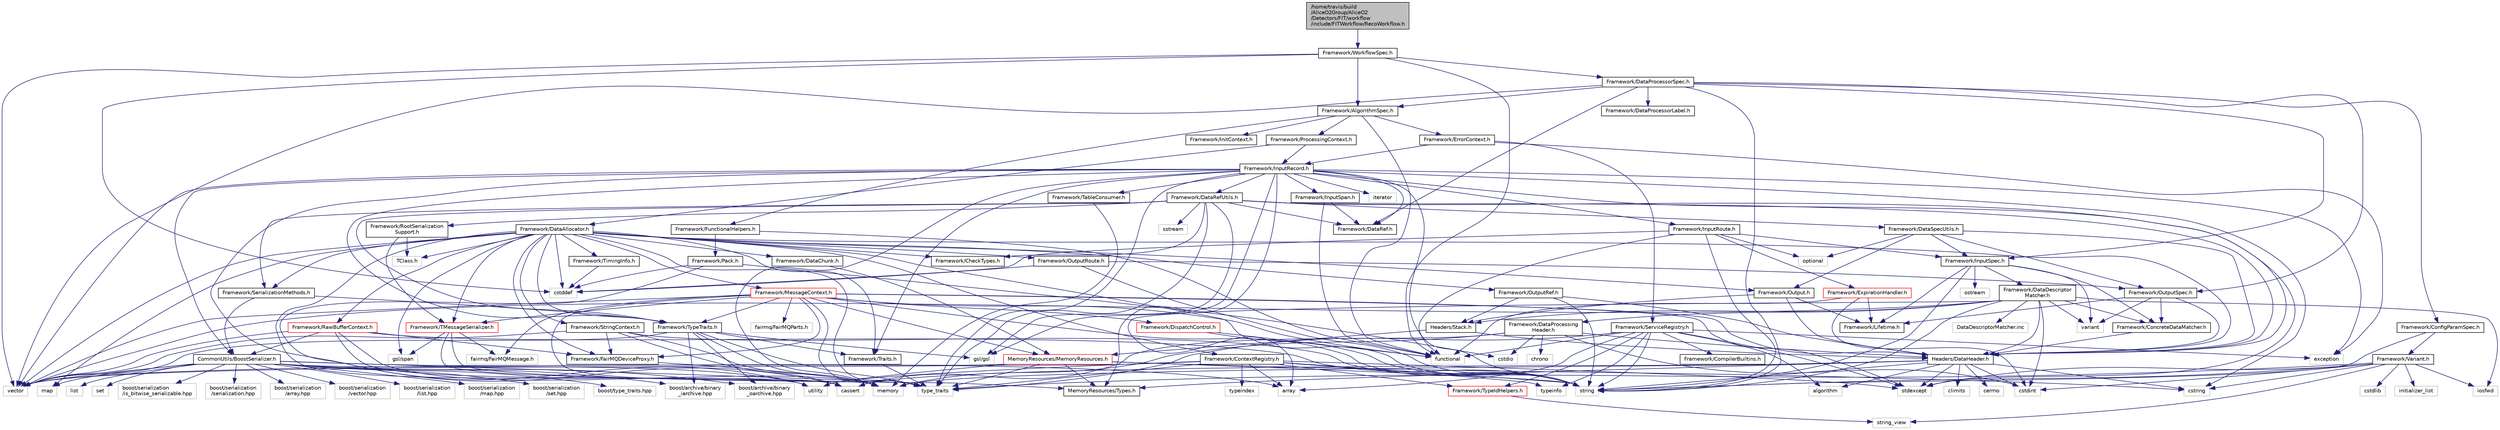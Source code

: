 digraph "/home/travis/build/AliceO2Group/AliceO2/Detectors/FIT/workflow/include/FITWorkflow/RecoWorkflow.h"
{
 // INTERACTIVE_SVG=YES
  bgcolor="transparent";
  edge [fontname="Helvetica",fontsize="10",labelfontname="Helvetica",labelfontsize="10"];
  node [fontname="Helvetica",fontsize="10",shape=record];
  Node0 [label="/home/travis/build\l/AliceO2Group/AliceO2\l/Detectors/FIT/workflow\l/include/FITWorkflow/RecoWorkflow.h",height=0.2,width=0.4,color="black", fillcolor="grey75", style="filled", fontcolor="black"];
  Node0 -> Node1 [color="midnightblue",fontsize="10",style="solid",fontname="Helvetica"];
  Node1 [label="Framework/WorkflowSpec.h",height=0.2,width=0.4,color="black",URL="$df/da1/WorkflowSpec_8h.html"];
  Node1 -> Node2 [color="midnightblue",fontsize="10",style="solid",fontname="Helvetica"];
  Node2 [label="Framework/DataProcessorSpec.h",height=0.2,width=0.4,color="black",URL="$d0/df4/DataProcessorSpec_8h.html"];
  Node2 -> Node3 [color="midnightblue",fontsize="10",style="solid",fontname="Helvetica"];
  Node3 [label="Framework/AlgorithmSpec.h",height=0.2,width=0.4,color="black",URL="$d0/d14/AlgorithmSpec_8h.html"];
  Node3 -> Node4 [color="midnightblue",fontsize="10",style="solid",fontname="Helvetica"];
  Node4 [label="Framework/ProcessingContext.h",height=0.2,width=0.4,color="black",URL="$de/d6a/ProcessingContext_8h.html"];
  Node4 -> Node5 [color="midnightblue",fontsize="10",style="solid",fontname="Helvetica"];
  Node5 [label="Framework/InputRecord.h",height=0.2,width=0.4,color="black",URL="$d6/d5c/InputRecord_8h.html"];
  Node5 -> Node6 [color="midnightblue",fontsize="10",style="solid",fontname="Helvetica"];
  Node6 [label="Framework/DataRef.h",height=0.2,width=0.4,color="black",URL="$d5/dfb/DataRef_8h.html"];
  Node5 -> Node7 [color="midnightblue",fontsize="10",style="solid",fontname="Helvetica"];
  Node7 [label="Framework/DataRefUtils.h",height=0.2,width=0.4,color="black",URL="$d5/db8/DataRefUtils_8h.html"];
  Node7 -> Node6 [color="midnightblue",fontsize="10",style="solid",fontname="Helvetica"];
  Node7 -> Node8 [color="midnightblue",fontsize="10",style="solid",fontname="Helvetica"];
  Node8 [label="Framework/RootSerialization\lSupport.h",height=0.2,width=0.4,color="black",URL="$db/dff/RootSerializationSupport_8h.html"];
  Node8 -> Node9 [color="midnightblue",fontsize="10",style="solid",fontname="Helvetica"];
  Node9 [label="Framework/TMessageSerializer.h",height=0.2,width=0.4,color="red",URL="$d8/d3c/TMessageSerializer_8h.html"];
  Node9 -> Node10 [color="midnightblue",fontsize="10",style="solid",fontname="Helvetica"];
  Node10 [label="fairmq/FairMQMessage.h",height=0.2,width=0.4,color="grey75"];
  Node9 -> Node16 [color="midnightblue",fontsize="10",style="solid",fontname="Helvetica"];
  Node16 [label="gsl/span",height=0.2,width=0.4,color="grey75"];
  Node9 -> Node17 [color="midnightblue",fontsize="10",style="solid",fontname="Helvetica"];
  Node17 [label="memory",height=0.2,width=0.4,color="grey75"];
  Node9 -> Node19 [color="midnightblue",fontsize="10",style="solid",fontname="Helvetica"];
  Node19 [label="MemoryResources/Types.h",height=0.2,width=0.4,color="black",URL="$d7/df8/Types_8h.html"];
  Node8 -> Node20 [color="midnightblue",fontsize="10",style="solid",fontname="Helvetica"];
  Node20 [label="TClass.h",height=0.2,width=0.4,color="grey75"];
  Node7 -> Node21 [color="midnightblue",fontsize="10",style="solid",fontname="Helvetica"];
  Node21 [label="Framework/SerializationMethods.h",height=0.2,width=0.4,color="black",URL="$d1/d53/SerializationMethods_8h.html",tooltip="Type wrappers for enfording a specific serialization method. "];
  Node21 -> Node22 [color="midnightblue",fontsize="10",style="solid",fontname="Helvetica"];
  Node22 [label="Framework/TypeTraits.h",height=0.2,width=0.4,color="black",URL="$d0/d95/TypeTraits_8h.html"];
  Node22 -> Node23 [color="midnightblue",fontsize="10",style="solid",fontname="Helvetica"];
  Node23 [label="type_traits",height=0.2,width=0.4,color="grey75"];
  Node22 -> Node24 [color="midnightblue",fontsize="10",style="solid",fontname="Helvetica"];
  Node24 [label="vector",height=0.2,width=0.4,color="grey75"];
  Node22 -> Node17 [color="midnightblue",fontsize="10",style="solid",fontname="Helvetica"];
  Node22 -> Node25 [color="midnightblue",fontsize="10",style="solid",fontname="Helvetica"];
  Node25 [label="Framework/Traits.h",height=0.2,width=0.4,color="black",URL="$db/d31/Traits_8h.html"];
  Node25 -> Node23 [color="midnightblue",fontsize="10",style="solid",fontname="Helvetica"];
  Node22 -> Node26 [color="midnightblue",fontsize="10",style="solid",fontname="Helvetica"];
  Node26 [label="boost/archive/binary\l_iarchive.hpp",height=0.2,width=0.4,color="grey75"];
  Node22 -> Node27 [color="midnightblue",fontsize="10",style="solid",fontname="Helvetica"];
  Node27 [label="boost/archive/binary\l_oarchive.hpp",height=0.2,width=0.4,color="grey75"];
  Node22 -> Node28 [color="midnightblue",fontsize="10",style="solid",fontname="Helvetica"];
  Node28 [label="gsl/gsl",height=0.2,width=0.4,color="grey75"];
  Node21 -> Node29 [color="midnightblue",fontsize="10",style="solid",fontname="Helvetica"];
  Node29 [label="CommonUtils/BoostSerializer.h",height=0.2,width=0.4,color="black",URL="$d7/d91/BoostSerializer_8h.html",tooltip="Templatised boost serializer/deserializer for containers and base types. "];
  Node29 -> Node30 [color="midnightblue",fontsize="10",style="solid",fontname="Helvetica"];
  Node30 [label="utility",height=0.2,width=0.4,color="grey75"];
  Node29 -> Node23 [color="midnightblue",fontsize="10",style="solid",fontname="Helvetica"];
  Node29 -> Node31 [color="midnightblue",fontsize="10",style="solid",fontname="Helvetica"];
  Node31 [label="array",height=0.2,width=0.4,color="grey75"];
  Node29 -> Node24 [color="midnightblue",fontsize="10",style="solid",fontname="Helvetica"];
  Node29 -> Node32 [color="midnightblue",fontsize="10",style="solid",fontname="Helvetica"];
  Node32 [label="list",height=0.2,width=0.4,color="grey75"];
  Node29 -> Node33 [color="midnightblue",fontsize="10",style="solid",fontname="Helvetica"];
  Node33 [label="map",height=0.2,width=0.4,color="grey75"];
  Node29 -> Node34 [color="midnightblue",fontsize="10",style="solid",fontname="Helvetica"];
  Node34 [label="set",height=0.2,width=0.4,color="grey75"];
  Node29 -> Node26 [color="midnightblue",fontsize="10",style="solid",fontname="Helvetica"];
  Node29 -> Node27 [color="midnightblue",fontsize="10",style="solid",fontname="Helvetica"];
  Node29 -> Node35 [color="midnightblue",fontsize="10",style="solid",fontname="Helvetica"];
  Node35 [label="boost/serialization\l/is_bitwise_serializable.hpp",height=0.2,width=0.4,color="grey75"];
  Node29 -> Node36 [color="midnightblue",fontsize="10",style="solid",fontname="Helvetica"];
  Node36 [label="boost/serialization\l/serialization.hpp",height=0.2,width=0.4,color="grey75"];
  Node29 -> Node37 [color="midnightblue",fontsize="10",style="solid",fontname="Helvetica"];
  Node37 [label="boost/serialization\l/array.hpp",height=0.2,width=0.4,color="grey75"];
  Node29 -> Node38 [color="midnightblue",fontsize="10",style="solid",fontname="Helvetica"];
  Node38 [label="boost/serialization\l/vector.hpp",height=0.2,width=0.4,color="grey75"];
  Node29 -> Node39 [color="midnightblue",fontsize="10",style="solid",fontname="Helvetica"];
  Node39 [label="boost/serialization\l/list.hpp",height=0.2,width=0.4,color="grey75"];
  Node29 -> Node40 [color="midnightblue",fontsize="10",style="solid",fontname="Helvetica"];
  Node40 [label="boost/serialization\l/map.hpp",height=0.2,width=0.4,color="grey75"];
  Node29 -> Node41 [color="midnightblue",fontsize="10",style="solid",fontname="Helvetica"];
  Node41 [label="boost/serialization\l/set.hpp",height=0.2,width=0.4,color="grey75"];
  Node29 -> Node42 [color="midnightblue",fontsize="10",style="solid",fontname="Helvetica"];
  Node42 [label="boost/type_traits.hpp",height=0.2,width=0.4,color="grey75"];
  Node7 -> Node43 [color="midnightblue",fontsize="10",style="solid",fontname="Helvetica"];
  Node43 [label="Framework/DataSpecUtils.h",height=0.2,width=0.4,color="black",URL="$d6/d68/DataSpecUtils_8h.html"];
  Node43 -> Node44 [color="midnightblue",fontsize="10",style="solid",fontname="Helvetica"];
  Node44 [label="Framework/OutputSpec.h",height=0.2,width=0.4,color="black",URL="$db/d2d/OutputSpec_8h.html"];
  Node44 -> Node45 [color="midnightblue",fontsize="10",style="solid",fontname="Helvetica"];
  Node45 [label="Headers/DataHeader.h",height=0.2,width=0.4,color="black",URL="$dc/dcd/DataHeader_8h.html"];
  Node45 -> Node46 [color="midnightblue",fontsize="10",style="solid",fontname="Helvetica"];
  Node46 [label="cstdint",height=0.2,width=0.4,color="grey75"];
  Node45 -> Node17 [color="midnightblue",fontsize="10",style="solid",fontname="Helvetica"];
  Node45 -> Node47 [color="midnightblue",fontsize="10",style="solid",fontname="Helvetica"];
  Node47 [label="cassert",height=0.2,width=0.4,color="grey75"];
  Node45 -> Node48 [color="midnightblue",fontsize="10",style="solid",fontname="Helvetica"];
  Node48 [label="cstring",height=0.2,width=0.4,color="grey75"];
  Node45 -> Node49 [color="midnightblue",fontsize="10",style="solid",fontname="Helvetica"];
  Node49 [label="algorithm",height=0.2,width=0.4,color="grey75"];
  Node45 -> Node50 [color="midnightblue",fontsize="10",style="solid",fontname="Helvetica"];
  Node50 [label="stdexcept",height=0.2,width=0.4,color="grey75"];
  Node45 -> Node51 [color="midnightblue",fontsize="10",style="solid",fontname="Helvetica"];
  Node51 [label="string",height=0.2,width=0.4,color="grey75"];
  Node45 -> Node52 [color="midnightblue",fontsize="10",style="solid",fontname="Helvetica"];
  Node52 [label="climits",height=0.2,width=0.4,color="grey75"];
  Node45 -> Node19 [color="midnightblue",fontsize="10",style="solid",fontname="Helvetica"];
  Node45 -> Node53 [color="midnightblue",fontsize="10",style="solid",fontname="Helvetica"];
  Node53 [label="cerrno",height=0.2,width=0.4,color="grey75"];
  Node44 -> Node54 [color="midnightblue",fontsize="10",style="solid",fontname="Helvetica"];
  Node54 [label="Framework/Lifetime.h",height=0.2,width=0.4,color="black",URL="$dc/dca/Lifetime_8h.html"];
  Node44 -> Node55 [color="midnightblue",fontsize="10",style="solid",fontname="Helvetica"];
  Node55 [label="Framework/ConcreteDataMatcher.h",height=0.2,width=0.4,color="black",URL="$d0/d1b/ConcreteDataMatcher_8h.html"];
  Node55 -> Node45 [color="midnightblue",fontsize="10",style="solid",fontname="Helvetica"];
  Node44 -> Node56 [color="midnightblue",fontsize="10",style="solid",fontname="Helvetica"];
  Node56 [label="variant",height=0.2,width=0.4,color="grey75"];
  Node43 -> Node57 [color="midnightblue",fontsize="10",style="solid",fontname="Helvetica"];
  Node57 [label="Framework/InputSpec.h",height=0.2,width=0.4,color="black",URL="$d5/d3f/InputSpec_8h.html"];
  Node57 -> Node54 [color="midnightblue",fontsize="10",style="solid",fontname="Helvetica"];
  Node57 -> Node55 [color="midnightblue",fontsize="10",style="solid",fontname="Helvetica"];
  Node57 -> Node58 [color="midnightblue",fontsize="10",style="solid",fontname="Helvetica"];
  Node58 [label="Framework/DataDescriptor\lMatcher.h",height=0.2,width=0.4,color="black",URL="$d3/da3/DataDescriptorMatcher_8h.html"];
  Node58 -> Node55 [color="midnightblue",fontsize="10",style="solid",fontname="Helvetica"];
  Node58 -> Node59 [color="midnightblue",fontsize="10",style="solid",fontname="Helvetica"];
  Node59 [label="Framework/DataProcessing\lHeader.h",height=0.2,width=0.4,color="black",URL="$d6/dc9/DataProcessingHeader_8h.html"];
  Node59 -> Node45 [color="midnightblue",fontsize="10",style="solid",fontname="Helvetica"];
  Node59 -> Node46 [color="midnightblue",fontsize="10",style="solid",fontname="Helvetica"];
  Node59 -> Node60 [color="midnightblue",fontsize="10",style="solid",fontname="Helvetica"];
  Node60 [label="cstdio",height=0.2,width=0.4,color="grey75"];
  Node59 -> Node17 [color="midnightblue",fontsize="10",style="solid",fontname="Helvetica"];
  Node59 -> Node47 [color="midnightblue",fontsize="10",style="solid",fontname="Helvetica"];
  Node59 -> Node61 [color="midnightblue",fontsize="10",style="solid",fontname="Helvetica"];
  Node61 [label="chrono",height=0.2,width=0.4,color="grey75"];
  Node58 -> Node45 [color="midnightblue",fontsize="10",style="solid",fontname="Helvetica"];
  Node58 -> Node62 [color="midnightblue",fontsize="10",style="solid",fontname="Helvetica"];
  Node62 [label="Headers/Stack.h",height=0.2,width=0.4,color="black",URL="$d4/d00/Headers_2include_2Headers_2Stack_8h.html"];
  Node62 -> Node63 [color="midnightblue",fontsize="10",style="solid",fontname="Helvetica"];
  Node63 [label="MemoryResources/MemoryResources.h",height=0.2,width=0.4,color="red",URL="$dc/d03/MemoryResources_8h.html"];
  Node63 -> Node48 [color="midnightblue",fontsize="10",style="solid",fontname="Helvetica"];
  Node63 -> Node51 [color="midnightblue",fontsize="10",style="solid",fontname="Helvetica"];
  Node63 -> Node23 [color="midnightblue",fontsize="10",style="solid",fontname="Helvetica"];
  Node63 -> Node30 [color="midnightblue",fontsize="10",style="solid",fontname="Helvetica"];
  Node63 -> Node24 [color="midnightblue",fontsize="10",style="solid",fontname="Helvetica"];
  Node63 -> Node19 [color="midnightblue",fontsize="10",style="solid",fontname="Helvetica"];
  Node62 -> Node45 [color="midnightblue",fontsize="10",style="solid",fontname="Helvetica"];
  Node58 -> Node31 [color="midnightblue",fontsize="10",style="solid",fontname="Helvetica"];
  Node58 -> Node46 [color="midnightblue",fontsize="10",style="solid",fontname="Helvetica"];
  Node58 -> Node73 [color="midnightblue",fontsize="10",style="solid",fontname="Helvetica"];
  Node73 [label="iosfwd",height=0.2,width=0.4,color="grey75"];
  Node58 -> Node51 [color="midnightblue",fontsize="10",style="solid",fontname="Helvetica"];
  Node58 -> Node56 [color="midnightblue",fontsize="10",style="solid",fontname="Helvetica"];
  Node58 -> Node24 [color="midnightblue",fontsize="10",style="solid",fontname="Helvetica"];
  Node58 -> Node74 [color="midnightblue",fontsize="10",style="solid",fontname="Helvetica"];
  Node74 [label="DataDescriptorMatcher.inc",height=0.2,width=0.4,color="grey75"];
  Node57 -> Node51 [color="midnightblue",fontsize="10",style="solid",fontname="Helvetica"];
  Node57 -> Node75 [color="midnightblue",fontsize="10",style="solid",fontname="Helvetica"];
  Node75 [label="ostream",height=0.2,width=0.4,color="grey75"];
  Node57 -> Node56 [color="midnightblue",fontsize="10",style="solid",fontname="Helvetica"];
  Node43 -> Node45 [color="midnightblue",fontsize="10",style="solid",fontname="Helvetica"];
  Node43 -> Node76 [color="midnightblue",fontsize="10",style="solid",fontname="Helvetica"];
  Node76 [label="Framework/Output.h",height=0.2,width=0.4,color="black",URL="$d3/ddf/Output_8h.html"];
  Node76 -> Node45 [color="midnightblue",fontsize="10",style="solid",fontname="Helvetica"];
  Node76 -> Node54 [color="midnightblue",fontsize="10",style="solid",fontname="Helvetica"];
  Node76 -> Node62 [color="midnightblue",fontsize="10",style="solid",fontname="Helvetica"];
  Node43 -> Node77 [color="midnightblue",fontsize="10",style="solid",fontname="Helvetica"];
  Node77 [label="optional",height=0.2,width=0.4,color="grey75"];
  Node7 -> Node22 [color="midnightblue",fontsize="10",style="solid",fontname="Helvetica"];
  Node7 -> Node45 [color="midnightblue",fontsize="10",style="solid",fontname="Helvetica"];
  Node7 -> Node78 [color="midnightblue",fontsize="10",style="solid",fontname="Helvetica"];
  Node78 [label="Framework/CheckTypes.h",height=0.2,width=0.4,color="black",URL="$d1/d00/CheckTypes_8h.html"];
  Node7 -> Node28 [color="midnightblue",fontsize="10",style="solid",fontname="Helvetica"];
  Node7 -> Node50 [color="midnightblue",fontsize="10",style="solid",fontname="Helvetica"];
  Node7 -> Node79 [color="midnightblue",fontsize="10",style="solid",fontname="Helvetica"];
  Node79 [label="sstream",height=0.2,width=0.4,color="grey75"];
  Node7 -> Node23 [color="midnightblue",fontsize="10",style="solid",fontname="Helvetica"];
  Node5 -> Node80 [color="midnightblue",fontsize="10",style="solid",fontname="Helvetica"];
  Node80 [label="Framework/InputRoute.h",height=0.2,width=0.4,color="black",URL="$d5/d19/InputRoute_8h.html"];
  Node80 -> Node81 [color="midnightblue",fontsize="10",style="solid",fontname="Helvetica"];
  Node81 [label="Framework/ExpirationHandler.h",height=0.2,width=0.4,color="red",URL="$d2/dd9/ExpirationHandler_8h.html"];
  Node81 -> Node54 [color="midnightblue",fontsize="10",style="solid",fontname="Helvetica"];
  Node81 -> Node46 [color="midnightblue",fontsize="10",style="solid",fontname="Helvetica"];
  Node81 -> Node83 [color="midnightblue",fontsize="10",style="solid",fontname="Helvetica"];
  Node83 [label="functional",height=0.2,width=0.4,color="grey75"];
  Node80 -> Node57 [color="midnightblue",fontsize="10",style="solid",fontname="Helvetica"];
  Node80 -> Node84 [color="midnightblue",fontsize="10",style="solid",fontname="Helvetica"];
  Node84 [label="cstddef",height=0.2,width=0.4,color="grey75"];
  Node80 -> Node51 [color="midnightblue",fontsize="10",style="solid",fontname="Helvetica"];
  Node80 -> Node83 [color="midnightblue",fontsize="10",style="solid",fontname="Helvetica"];
  Node80 -> Node77 [color="midnightblue",fontsize="10",style="solid",fontname="Helvetica"];
  Node5 -> Node22 [color="midnightblue",fontsize="10",style="solid",fontname="Helvetica"];
  Node5 -> Node85 [color="midnightblue",fontsize="10",style="solid",fontname="Helvetica"];
  Node85 [label="Framework/InputSpan.h",height=0.2,width=0.4,color="black",URL="$da/d0f/InputSpan_8h.html"];
  Node85 -> Node6 [color="midnightblue",fontsize="10",style="solid",fontname="Helvetica"];
  Node85 -> Node83 [color="midnightblue",fontsize="10",style="solid",fontname="Helvetica"];
  Node5 -> Node86 [color="midnightblue",fontsize="10",style="solid",fontname="Helvetica"];
  Node86 [label="Framework/TableConsumer.h",height=0.2,width=0.4,color="black",URL="$dc/d03/TableConsumer_8h.html"];
  Node86 -> Node17 [color="midnightblue",fontsize="10",style="solid",fontname="Helvetica"];
  Node5 -> Node25 [color="midnightblue",fontsize="10",style="solid",fontname="Helvetica"];
  Node5 -> Node19 [color="midnightblue",fontsize="10",style="solid",fontname="Helvetica"];
  Node5 -> Node45 [color="midnightblue",fontsize="10",style="solid",fontname="Helvetica"];
  Node5 -> Node29 [color="midnightblue",fontsize="10",style="solid",fontname="Helvetica"];
  Node5 -> Node28 [color="midnightblue",fontsize="10",style="solid",fontname="Helvetica"];
  Node5 -> Node87 [color="midnightblue",fontsize="10",style="solid",fontname="Helvetica"];
  Node87 [label="iterator",height=0.2,width=0.4,color="grey75"];
  Node5 -> Node51 [color="midnightblue",fontsize="10",style="solid",fontname="Helvetica"];
  Node5 -> Node24 [color="midnightblue",fontsize="10",style="solid",fontname="Helvetica"];
  Node5 -> Node48 [color="midnightblue",fontsize="10",style="solid",fontname="Helvetica"];
  Node5 -> Node47 [color="midnightblue",fontsize="10",style="solid",fontname="Helvetica"];
  Node5 -> Node88 [color="midnightblue",fontsize="10",style="solid",fontname="Helvetica"];
  Node88 [label="exception",height=0.2,width=0.4,color="grey75"];
  Node5 -> Node17 [color="midnightblue",fontsize="10",style="solid",fontname="Helvetica"];
  Node5 -> Node23 [color="midnightblue",fontsize="10",style="solid",fontname="Helvetica"];
  Node4 -> Node89 [color="midnightblue",fontsize="10",style="solid",fontname="Helvetica"];
  Node89 [label="Framework/DataAllocator.h",height=0.2,width=0.4,color="black",URL="$d1/d28/DataAllocator_8h.html"];
  Node89 -> Node90 [color="midnightblue",fontsize="10",style="solid",fontname="Helvetica"];
  Node90 [label="Framework/ContextRegistry.h",height=0.2,width=0.4,color="black",URL="$df/d2f/ContextRegistry_8h.html"];
  Node90 -> Node91 [color="midnightblue",fontsize="10",style="solid",fontname="Helvetica"];
  Node91 [label="Framework/TypeIdHelpers.h",height=0.2,width=0.4,color="red",URL="$d2/d9a/TypeIdHelpers_8h.html"];
  Node91 -> Node92 [color="midnightblue",fontsize="10",style="solid",fontname="Helvetica"];
  Node92 [label="string_view",height=0.2,width=0.4,color="grey75"];
  Node90 -> Node94 [color="midnightblue",fontsize="10",style="solid",fontname="Helvetica"];
  Node94 [label="typeinfo",height=0.2,width=0.4,color="grey75"];
  Node90 -> Node95 [color="midnightblue",fontsize="10",style="solid",fontname="Helvetica"];
  Node95 [label="typeindex",height=0.2,width=0.4,color="grey75"];
  Node90 -> Node23 [color="midnightblue",fontsize="10",style="solid",fontname="Helvetica"];
  Node90 -> Node51 [color="midnightblue",fontsize="10",style="solid",fontname="Helvetica"];
  Node90 -> Node50 [color="midnightblue",fontsize="10",style="solid",fontname="Helvetica"];
  Node90 -> Node24 [color="midnightblue",fontsize="10",style="solid",fontname="Helvetica"];
  Node90 -> Node30 [color="midnightblue",fontsize="10",style="solid",fontname="Helvetica"];
  Node90 -> Node31 [color="midnightblue",fontsize="10",style="solid",fontname="Helvetica"];
  Node89 -> Node96 [color="midnightblue",fontsize="10",style="solid",fontname="Helvetica"];
  Node96 [label="Framework/MessageContext.h",height=0.2,width=0.4,color="red",URL="$dc/dc4/MessageContext_8h.html"];
  Node96 -> Node97 [color="midnightblue",fontsize="10",style="solid",fontname="Helvetica"];
  Node97 [label="Framework/DispatchControl.h",height=0.2,width=0.4,color="red",URL="$dd/dda/DispatchControl_8h.html"];
  Node97 -> Node83 [color="midnightblue",fontsize="10",style="solid",fontname="Helvetica"];
  Node97 -> Node51 [color="midnightblue",fontsize="10",style="solid",fontname="Helvetica"];
  Node96 -> Node99 [color="midnightblue",fontsize="10",style="solid",fontname="Helvetica"];
  Node99 [label="Framework/FairMQDeviceProxy.h",height=0.2,width=0.4,color="black",URL="$d8/d71/FairMQDeviceProxy_8h.html"];
  Node99 -> Node17 [color="midnightblue",fontsize="10",style="solid",fontname="Helvetica"];
  Node96 -> Node9 [color="midnightblue",fontsize="10",style="solid",fontname="Helvetica"];
  Node96 -> Node22 [color="midnightblue",fontsize="10",style="solid",fontname="Helvetica"];
  Node96 -> Node45 [color="midnightblue",fontsize="10",style="solid",fontname="Helvetica"];
  Node96 -> Node63 [color="midnightblue",fontsize="10",style="solid",fontname="Helvetica"];
  Node96 -> Node10 [color="midnightblue",fontsize="10",style="solid",fontname="Helvetica"];
  Node96 -> Node100 [color="midnightblue",fontsize="10",style="solid",fontname="Helvetica"];
  Node100 [label="fairmq/FairMQParts.h",height=0.2,width=0.4,color="grey75"];
  Node96 -> Node47 [color="midnightblue",fontsize="10",style="solid",fontname="Helvetica"];
  Node96 -> Node83 [color="midnightblue",fontsize="10",style="solid",fontname="Helvetica"];
  Node96 -> Node50 [color="midnightblue",fontsize="10",style="solid",fontname="Helvetica"];
  Node96 -> Node51 [color="midnightblue",fontsize="10",style="solid",fontname="Helvetica"];
  Node96 -> Node23 [color="midnightblue",fontsize="10",style="solid",fontname="Helvetica"];
  Node96 -> Node24 [color="midnightblue",fontsize="10",style="solid",fontname="Helvetica"];
  Node89 -> Node101 [color="midnightblue",fontsize="10",style="solid",fontname="Helvetica"];
  Node101 [label="Framework/StringContext.h",height=0.2,width=0.4,color="black",URL="$dd/df6/StringContext_8h.html"];
  Node101 -> Node99 [color="midnightblue",fontsize="10",style="solid",fontname="Helvetica"];
  Node101 -> Node24 [color="midnightblue",fontsize="10",style="solid",fontname="Helvetica"];
  Node101 -> Node47 [color="midnightblue",fontsize="10",style="solid",fontname="Helvetica"];
  Node101 -> Node51 [color="midnightblue",fontsize="10",style="solid",fontname="Helvetica"];
  Node101 -> Node17 [color="midnightblue",fontsize="10",style="solid",fontname="Helvetica"];
  Node89 -> Node102 [color="midnightblue",fontsize="10",style="solid",fontname="Helvetica"];
  Node102 [label="Framework/RawBufferContext.h",height=0.2,width=0.4,color="red",URL="$d8/d25/RawBufferContext_8h.html",tooltip=" "];
  Node102 -> Node99 [color="midnightblue",fontsize="10",style="solid",fontname="Helvetica"];
  Node102 -> Node29 [color="midnightblue",fontsize="10",style="solid",fontname="Helvetica"];
  Node102 -> Node24 [color="midnightblue",fontsize="10",style="solid",fontname="Helvetica"];
  Node102 -> Node47 [color="midnightblue",fontsize="10",style="solid",fontname="Helvetica"];
  Node102 -> Node51 [color="midnightblue",fontsize="10",style="solid",fontname="Helvetica"];
  Node102 -> Node17 [color="midnightblue",fontsize="10",style="solid",fontname="Helvetica"];
  Node89 -> Node76 [color="midnightblue",fontsize="10",style="solid",fontname="Helvetica"];
  Node89 -> Node104 [color="midnightblue",fontsize="10",style="solid",fontname="Helvetica"];
  Node104 [label="Framework/OutputRef.h",height=0.2,width=0.4,color="black",URL="$d6/d5a/OutputRef_8h.html"];
  Node104 -> Node45 [color="midnightblue",fontsize="10",style="solid",fontname="Helvetica"];
  Node104 -> Node62 [color="midnightblue",fontsize="10",style="solid",fontname="Helvetica"];
  Node104 -> Node51 [color="midnightblue",fontsize="10",style="solid",fontname="Helvetica"];
  Node89 -> Node105 [color="midnightblue",fontsize="10",style="solid",fontname="Helvetica"];
  Node105 [label="Framework/OutputRoute.h",height=0.2,width=0.4,color="black",URL="$d6/df4/OutputRoute_8h.html"];
  Node105 -> Node44 [color="midnightblue",fontsize="10",style="solid",fontname="Helvetica"];
  Node105 -> Node84 [color="midnightblue",fontsize="10",style="solid",fontname="Helvetica"];
  Node105 -> Node51 [color="midnightblue",fontsize="10",style="solid",fontname="Helvetica"];
  Node89 -> Node106 [color="midnightblue",fontsize="10",style="solid",fontname="Helvetica"];
  Node106 [label="Framework/DataChunk.h",height=0.2,width=0.4,color="black",URL="$d7/d31/DataChunk_8h.html"];
  Node106 -> Node63 [color="midnightblue",fontsize="10",style="solid",fontname="Helvetica"];
  Node89 -> Node99 [color="midnightblue",fontsize="10",style="solid",fontname="Helvetica"];
  Node89 -> Node107 [color="midnightblue",fontsize="10",style="solid",fontname="Helvetica"];
  Node107 [label="Framework/TimingInfo.h",height=0.2,width=0.4,color="black",URL="$da/d2b/TimingInfo_8h.html"];
  Node107 -> Node84 [color="midnightblue",fontsize="10",style="solid",fontname="Helvetica"];
  Node89 -> Node9 [color="midnightblue",fontsize="10",style="solid",fontname="Helvetica"];
  Node89 -> Node22 [color="midnightblue",fontsize="10",style="solid",fontname="Helvetica"];
  Node89 -> Node25 [color="midnightblue",fontsize="10",style="solid",fontname="Helvetica"];
  Node89 -> Node21 [color="midnightblue",fontsize="10",style="solid",fontname="Helvetica"];
  Node89 -> Node78 [color="midnightblue",fontsize="10",style="solid",fontname="Helvetica"];
  Node89 -> Node45 [color="midnightblue",fontsize="10",style="solid",fontname="Helvetica"];
  Node89 -> Node20 [color="midnightblue",fontsize="10",style="solid",fontname="Helvetica"];
  Node89 -> Node16 [color="midnightblue",fontsize="10",style="solid",fontname="Helvetica"];
  Node89 -> Node24 [color="midnightblue",fontsize="10",style="solid",fontname="Helvetica"];
  Node89 -> Node33 [color="midnightblue",fontsize="10",style="solid",fontname="Helvetica"];
  Node89 -> Node51 [color="midnightblue",fontsize="10",style="solid",fontname="Helvetica"];
  Node89 -> Node30 [color="midnightblue",fontsize="10",style="solid",fontname="Helvetica"];
  Node89 -> Node23 [color="midnightblue",fontsize="10",style="solid",fontname="Helvetica"];
  Node89 -> Node84 [color="midnightblue",fontsize="10",style="solid",fontname="Helvetica"];
  Node3 -> Node108 [color="midnightblue",fontsize="10",style="solid",fontname="Helvetica"];
  Node108 [label="Framework/ErrorContext.h",height=0.2,width=0.4,color="black",URL="$d7/dad/ErrorContext_8h.html"];
  Node108 -> Node5 [color="midnightblue",fontsize="10",style="solid",fontname="Helvetica"];
  Node108 -> Node109 [color="midnightblue",fontsize="10",style="solid",fontname="Helvetica"];
  Node109 [label="Framework/ServiceRegistry.h",height=0.2,width=0.4,color="black",URL="$d8/d17/ServiceRegistry_8h.html"];
  Node109 -> Node110 [color="midnightblue",fontsize="10",style="solid",fontname="Helvetica"];
  Node110 [label="Framework/CompilerBuiltins.h",height=0.2,width=0.4,color="black",URL="$d9/de8/CompilerBuiltins_8h.html"];
  Node109 -> Node91 [color="midnightblue",fontsize="10",style="solid",fontname="Helvetica"];
  Node109 -> Node49 [color="midnightblue",fontsize="10",style="solid",fontname="Helvetica"];
  Node109 -> Node31 [color="midnightblue",fontsize="10",style="solid",fontname="Helvetica"];
  Node109 -> Node88 [color="midnightblue",fontsize="10",style="solid",fontname="Helvetica"];
  Node109 -> Node83 [color="midnightblue",fontsize="10",style="solid",fontname="Helvetica"];
  Node109 -> Node51 [color="midnightblue",fontsize="10",style="solid",fontname="Helvetica"];
  Node109 -> Node23 [color="midnightblue",fontsize="10",style="solid",fontname="Helvetica"];
  Node109 -> Node94 [color="midnightblue",fontsize="10",style="solid",fontname="Helvetica"];
  Node109 -> Node50 [color="midnightblue",fontsize="10",style="solid",fontname="Helvetica"];
  Node108 -> Node88 [color="midnightblue",fontsize="10",style="solid",fontname="Helvetica"];
  Node3 -> Node111 [color="midnightblue",fontsize="10",style="solid",fontname="Helvetica"];
  Node111 [label="Framework/InitContext.h",height=0.2,width=0.4,color="black",URL="$d4/d2b/InitContext_8h.html"];
  Node3 -> Node112 [color="midnightblue",fontsize="10",style="solid",fontname="Helvetica"];
  Node112 [label="Framework/FunctionalHelpers.h",height=0.2,width=0.4,color="black",URL="$de/d9b/FunctionalHelpers_8h.html"];
  Node112 -> Node113 [color="midnightblue",fontsize="10",style="solid",fontname="Helvetica"];
  Node113 [label="Framework/Pack.h",height=0.2,width=0.4,color="black",URL="$dd/dce/Pack_8h.html"];
  Node113 -> Node84 [color="midnightblue",fontsize="10",style="solid",fontname="Helvetica"];
  Node113 -> Node30 [color="midnightblue",fontsize="10",style="solid",fontname="Helvetica"];
  Node113 -> Node60 [color="midnightblue",fontsize="10",style="solid",fontname="Helvetica"];
  Node112 -> Node83 [color="midnightblue",fontsize="10",style="solid",fontname="Helvetica"];
  Node3 -> Node83 [color="midnightblue",fontsize="10",style="solid",fontname="Helvetica"];
  Node2 -> Node114 [color="midnightblue",fontsize="10",style="solid",fontname="Helvetica"];
  Node114 [label="Framework/ConfigParamSpec.h",height=0.2,width=0.4,color="black",URL="$d0/d1c/ConfigParamSpec_8h.html"];
  Node114 -> Node115 [color="midnightblue",fontsize="10",style="solid",fontname="Helvetica"];
  Node115 [label="Framework/Variant.h",height=0.2,width=0.4,color="black",URL="$de/d56/Variant_8h.html"];
  Node115 -> Node23 [color="midnightblue",fontsize="10",style="solid",fontname="Helvetica"];
  Node115 -> Node48 [color="midnightblue",fontsize="10",style="solid",fontname="Helvetica"];
  Node115 -> Node46 [color="midnightblue",fontsize="10",style="solid",fontname="Helvetica"];
  Node115 -> Node116 [color="midnightblue",fontsize="10",style="solid",fontname="Helvetica"];
  Node116 [label="cstdlib",height=0.2,width=0.4,color="grey75"];
  Node115 -> Node50 [color="midnightblue",fontsize="10",style="solid",fontname="Helvetica"];
  Node115 -> Node73 [color="midnightblue",fontsize="10",style="solid",fontname="Helvetica"];
  Node115 -> Node117 [color="midnightblue",fontsize="10",style="solid",fontname="Helvetica"];
  Node117 [label="initializer_list",height=0.2,width=0.4,color="grey75"];
  Node115 -> Node92 [color="midnightblue",fontsize="10",style="solid",fontname="Helvetica"];
  Node115 -> Node51 [color="midnightblue",fontsize="10",style="solid",fontname="Helvetica"];
  Node114 -> Node51 [color="midnightblue",fontsize="10",style="solid",fontname="Helvetica"];
  Node2 -> Node118 [color="midnightblue",fontsize="10",style="solid",fontname="Helvetica"];
  Node118 [label="Framework/DataProcessorLabel.h",height=0.2,width=0.4,color="black",URL="$d1/df2/DataProcessorLabel_8h.html"];
  Node2 -> Node6 [color="midnightblue",fontsize="10",style="solid",fontname="Helvetica"];
  Node2 -> Node57 [color="midnightblue",fontsize="10",style="solid",fontname="Helvetica"];
  Node2 -> Node44 [color="midnightblue",fontsize="10",style="solid",fontname="Helvetica"];
  Node2 -> Node51 [color="midnightblue",fontsize="10",style="solid",fontname="Helvetica"];
  Node2 -> Node24 [color="midnightblue",fontsize="10",style="solid",fontname="Helvetica"];
  Node1 -> Node3 [color="midnightblue",fontsize="10",style="solid",fontname="Helvetica"];
  Node1 -> Node24 [color="midnightblue",fontsize="10",style="solid",fontname="Helvetica"];
  Node1 -> Node83 [color="midnightblue",fontsize="10",style="solid",fontname="Helvetica"];
  Node1 -> Node84 [color="midnightblue",fontsize="10",style="solid",fontname="Helvetica"];
}
